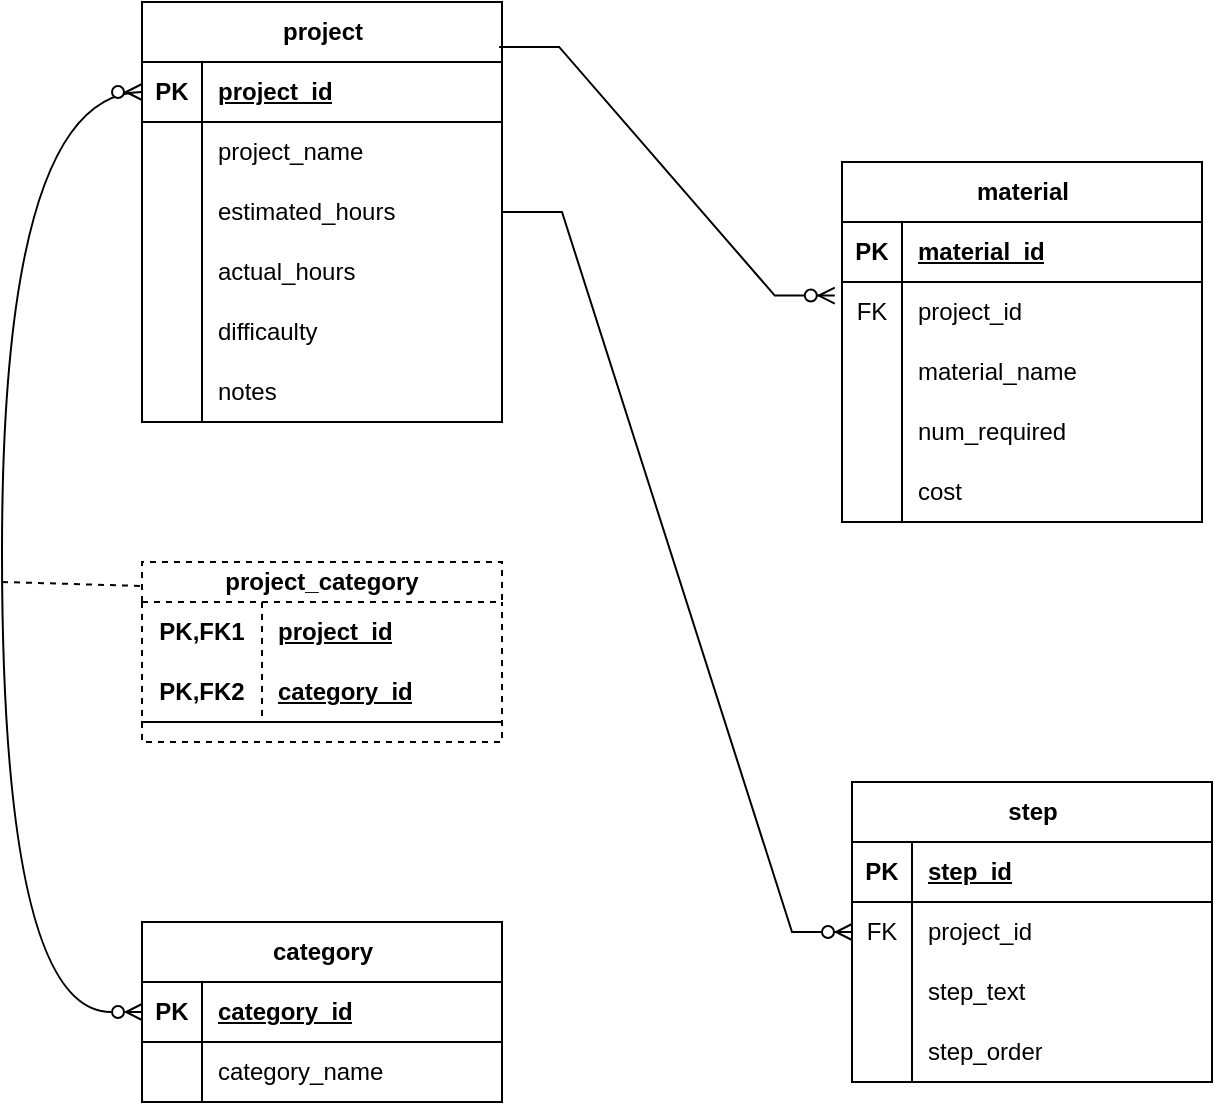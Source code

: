 <mxfile version="21.6.1" type="device">
  <diagram name="Page-1" id="LHMmTUmKfdHBFYVSPUr2">
    <mxGraphModel dx="1102" dy="995" grid="1" gridSize="10" guides="1" tooltips="1" connect="1" arrows="1" fold="1" page="1" pageScale="1" pageWidth="850" pageHeight="1100" math="0" shadow="0">
      <root>
        <mxCell id="0" />
        <mxCell id="1" parent="0" />
        <mxCell id="7Oyq-KrXp3SMDKITKIjY-1" value="material" style="shape=table;startSize=30;container=1;collapsible=1;childLayout=tableLayout;fixedRows=1;rowLines=0;fontStyle=1;align=center;resizeLast=1;html=1;" vertex="1" parent="1">
          <mxGeometry x="480" y="410" width="180" height="180" as="geometry" />
        </mxCell>
        <mxCell id="7Oyq-KrXp3SMDKITKIjY-2" value="" style="shape=tableRow;horizontal=0;startSize=0;swimlaneHead=0;swimlaneBody=0;fillColor=none;collapsible=0;dropTarget=0;points=[[0,0.5],[1,0.5]];portConstraint=eastwest;top=0;left=0;right=0;bottom=1;" vertex="1" parent="7Oyq-KrXp3SMDKITKIjY-1">
          <mxGeometry y="30" width="180" height="30" as="geometry" />
        </mxCell>
        <mxCell id="7Oyq-KrXp3SMDKITKIjY-3" value="PK" style="shape=partialRectangle;connectable=0;fillColor=none;top=0;left=0;bottom=0;right=0;fontStyle=1;overflow=hidden;whiteSpace=wrap;html=1;" vertex="1" parent="7Oyq-KrXp3SMDKITKIjY-2">
          <mxGeometry width="30" height="30" as="geometry">
            <mxRectangle width="30" height="30" as="alternateBounds" />
          </mxGeometry>
        </mxCell>
        <mxCell id="7Oyq-KrXp3SMDKITKIjY-4" value="material_id" style="shape=partialRectangle;connectable=0;fillColor=none;top=0;left=0;bottom=0;right=0;align=left;spacingLeft=6;fontStyle=5;overflow=hidden;whiteSpace=wrap;html=1;" vertex="1" parent="7Oyq-KrXp3SMDKITKIjY-2">
          <mxGeometry x="30" width="150" height="30" as="geometry">
            <mxRectangle width="150" height="30" as="alternateBounds" />
          </mxGeometry>
        </mxCell>
        <mxCell id="7Oyq-KrXp3SMDKITKIjY-5" value="" style="shape=tableRow;horizontal=0;startSize=0;swimlaneHead=0;swimlaneBody=0;fillColor=none;collapsible=0;dropTarget=0;points=[[0,0.5],[1,0.5]];portConstraint=eastwest;top=0;left=0;right=0;bottom=0;" vertex="1" parent="7Oyq-KrXp3SMDKITKIjY-1">
          <mxGeometry y="60" width="180" height="30" as="geometry" />
        </mxCell>
        <mxCell id="7Oyq-KrXp3SMDKITKIjY-6" value="FK" style="shape=partialRectangle;connectable=0;fillColor=none;top=0;left=0;bottom=0;right=0;editable=1;overflow=hidden;whiteSpace=wrap;html=1;" vertex="1" parent="7Oyq-KrXp3SMDKITKIjY-5">
          <mxGeometry width="30" height="30" as="geometry">
            <mxRectangle width="30" height="30" as="alternateBounds" />
          </mxGeometry>
        </mxCell>
        <mxCell id="7Oyq-KrXp3SMDKITKIjY-7" value="project_id" style="shape=partialRectangle;connectable=0;fillColor=none;top=0;left=0;bottom=0;right=0;align=left;spacingLeft=6;overflow=hidden;whiteSpace=wrap;html=1;" vertex="1" parent="7Oyq-KrXp3SMDKITKIjY-5">
          <mxGeometry x="30" width="150" height="30" as="geometry">
            <mxRectangle width="150" height="30" as="alternateBounds" />
          </mxGeometry>
        </mxCell>
        <mxCell id="7Oyq-KrXp3SMDKITKIjY-8" value="" style="shape=tableRow;horizontal=0;startSize=0;swimlaneHead=0;swimlaneBody=0;fillColor=none;collapsible=0;dropTarget=0;points=[[0,0.5],[1,0.5]];portConstraint=eastwest;top=0;left=0;right=0;bottom=0;" vertex="1" parent="7Oyq-KrXp3SMDKITKIjY-1">
          <mxGeometry y="90" width="180" height="30" as="geometry" />
        </mxCell>
        <mxCell id="7Oyq-KrXp3SMDKITKIjY-9" value="" style="shape=partialRectangle;connectable=0;fillColor=none;top=0;left=0;bottom=0;right=0;editable=1;overflow=hidden;whiteSpace=wrap;html=1;" vertex="1" parent="7Oyq-KrXp3SMDKITKIjY-8">
          <mxGeometry width="30" height="30" as="geometry">
            <mxRectangle width="30" height="30" as="alternateBounds" />
          </mxGeometry>
        </mxCell>
        <mxCell id="7Oyq-KrXp3SMDKITKIjY-10" value="material_name" style="shape=partialRectangle;connectable=0;fillColor=none;top=0;left=0;bottom=0;right=0;align=left;spacingLeft=6;overflow=hidden;whiteSpace=wrap;html=1;" vertex="1" parent="7Oyq-KrXp3SMDKITKIjY-8">
          <mxGeometry x="30" width="150" height="30" as="geometry">
            <mxRectangle width="150" height="30" as="alternateBounds" />
          </mxGeometry>
        </mxCell>
        <mxCell id="7Oyq-KrXp3SMDKITKIjY-11" value="" style="shape=tableRow;horizontal=0;startSize=0;swimlaneHead=0;swimlaneBody=0;fillColor=none;collapsible=0;dropTarget=0;points=[[0,0.5],[1,0.5]];portConstraint=eastwest;top=0;left=0;right=0;bottom=0;" vertex="1" parent="7Oyq-KrXp3SMDKITKIjY-1">
          <mxGeometry y="120" width="180" height="30" as="geometry" />
        </mxCell>
        <mxCell id="7Oyq-KrXp3SMDKITKIjY-12" value="" style="shape=partialRectangle;connectable=0;fillColor=none;top=0;left=0;bottom=0;right=0;editable=1;overflow=hidden;whiteSpace=wrap;html=1;" vertex="1" parent="7Oyq-KrXp3SMDKITKIjY-11">
          <mxGeometry width="30" height="30" as="geometry">
            <mxRectangle width="30" height="30" as="alternateBounds" />
          </mxGeometry>
        </mxCell>
        <mxCell id="7Oyq-KrXp3SMDKITKIjY-13" value="num_required" style="shape=partialRectangle;connectable=0;fillColor=none;top=0;left=0;bottom=0;right=0;align=left;spacingLeft=6;overflow=hidden;whiteSpace=wrap;html=1;" vertex="1" parent="7Oyq-KrXp3SMDKITKIjY-11">
          <mxGeometry x="30" width="150" height="30" as="geometry">
            <mxRectangle width="150" height="30" as="alternateBounds" />
          </mxGeometry>
        </mxCell>
        <mxCell id="7Oyq-KrXp3SMDKITKIjY-62" style="shape=tableRow;horizontal=0;startSize=0;swimlaneHead=0;swimlaneBody=0;fillColor=none;collapsible=0;dropTarget=0;points=[[0,0.5],[1,0.5]];portConstraint=eastwest;top=0;left=0;right=0;bottom=0;" vertex="1" parent="7Oyq-KrXp3SMDKITKIjY-1">
          <mxGeometry y="150" width="180" height="30" as="geometry" />
        </mxCell>
        <mxCell id="7Oyq-KrXp3SMDKITKIjY-63" style="shape=partialRectangle;connectable=0;fillColor=none;top=0;left=0;bottom=0;right=0;editable=1;overflow=hidden;whiteSpace=wrap;html=1;" vertex="1" parent="7Oyq-KrXp3SMDKITKIjY-62">
          <mxGeometry width="30" height="30" as="geometry">
            <mxRectangle width="30" height="30" as="alternateBounds" />
          </mxGeometry>
        </mxCell>
        <mxCell id="7Oyq-KrXp3SMDKITKIjY-64" value="cost" style="shape=partialRectangle;connectable=0;fillColor=none;top=0;left=0;bottom=0;right=0;align=left;spacingLeft=6;overflow=hidden;whiteSpace=wrap;html=1;" vertex="1" parent="7Oyq-KrXp3SMDKITKIjY-62">
          <mxGeometry x="30" width="150" height="30" as="geometry">
            <mxRectangle width="150" height="30" as="alternateBounds" />
          </mxGeometry>
        </mxCell>
        <mxCell id="7Oyq-KrXp3SMDKITKIjY-14" value="project" style="shape=table;startSize=30;container=1;collapsible=1;childLayout=tableLayout;fixedRows=1;rowLines=0;fontStyle=1;align=center;resizeLast=1;html=1;" vertex="1" parent="1">
          <mxGeometry x="130" y="330" width="180" height="210" as="geometry" />
        </mxCell>
        <mxCell id="7Oyq-KrXp3SMDKITKIjY-15" value="" style="shape=tableRow;horizontal=0;startSize=0;swimlaneHead=0;swimlaneBody=0;fillColor=none;collapsible=0;dropTarget=0;points=[[0,0.5],[1,0.5]];portConstraint=eastwest;top=0;left=0;right=0;bottom=1;" vertex="1" parent="7Oyq-KrXp3SMDKITKIjY-14">
          <mxGeometry y="30" width="180" height="30" as="geometry" />
        </mxCell>
        <mxCell id="7Oyq-KrXp3SMDKITKIjY-16" value="PK" style="shape=partialRectangle;connectable=0;fillColor=none;top=0;left=0;bottom=0;right=0;fontStyle=1;overflow=hidden;whiteSpace=wrap;html=1;" vertex="1" parent="7Oyq-KrXp3SMDKITKIjY-15">
          <mxGeometry width="30" height="30" as="geometry">
            <mxRectangle width="30" height="30" as="alternateBounds" />
          </mxGeometry>
        </mxCell>
        <mxCell id="7Oyq-KrXp3SMDKITKIjY-17" value="project_id" style="shape=partialRectangle;connectable=0;fillColor=none;top=0;left=0;bottom=0;right=0;align=left;spacingLeft=6;fontStyle=5;overflow=hidden;whiteSpace=wrap;html=1;" vertex="1" parent="7Oyq-KrXp3SMDKITKIjY-15">
          <mxGeometry x="30" width="150" height="30" as="geometry">
            <mxRectangle width="150" height="30" as="alternateBounds" />
          </mxGeometry>
        </mxCell>
        <mxCell id="7Oyq-KrXp3SMDKITKIjY-18" value="" style="shape=tableRow;horizontal=0;startSize=0;swimlaneHead=0;swimlaneBody=0;fillColor=none;collapsible=0;dropTarget=0;points=[[0,0.5],[1,0.5]];portConstraint=eastwest;top=0;left=0;right=0;bottom=0;" vertex="1" parent="7Oyq-KrXp3SMDKITKIjY-14">
          <mxGeometry y="60" width="180" height="30" as="geometry" />
        </mxCell>
        <mxCell id="7Oyq-KrXp3SMDKITKIjY-19" value="" style="shape=partialRectangle;connectable=0;fillColor=none;top=0;left=0;bottom=0;right=0;editable=1;overflow=hidden;whiteSpace=wrap;html=1;" vertex="1" parent="7Oyq-KrXp3SMDKITKIjY-18">
          <mxGeometry width="30" height="30" as="geometry">
            <mxRectangle width="30" height="30" as="alternateBounds" />
          </mxGeometry>
        </mxCell>
        <mxCell id="7Oyq-KrXp3SMDKITKIjY-20" value="project_name" style="shape=partialRectangle;connectable=0;fillColor=none;top=0;left=0;bottom=0;right=0;align=left;spacingLeft=6;overflow=hidden;whiteSpace=wrap;html=1;" vertex="1" parent="7Oyq-KrXp3SMDKITKIjY-18">
          <mxGeometry x="30" width="150" height="30" as="geometry">
            <mxRectangle width="150" height="30" as="alternateBounds" />
          </mxGeometry>
        </mxCell>
        <mxCell id="7Oyq-KrXp3SMDKITKIjY-21" value="" style="shape=tableRow;horizontal=0;startSize=0;swimlaneHead=0;swimlaneBody=0;fillColor=none;collapsible=0;dropTarget=0;points=[[0,0.5],[1,0.5]];portConstraint=eastwest;top=0;left=0;right=0;bottom=0;" vertex="1" parent="7Oyq-KrXp3SMDKITKIjY-14">
          <mxGeometry y="90" width="180" height="30" as="geometry" />
        </mxCell>
        <mxCell id="7Oyq-KrXp3SMDKITKIjY-22" value="" style="shape=partialRectangle;connectable=0;fillColor=none;top=0;left=0;bottom=0;right=0;editable=1;overflow=hidden;whiteSpace=wrap;html=1;" vertex="1" parent="7Oyq-KrXp3SMDKITKIjY-21">
          <mxGeometry width="30" height="30" as="geometry">
            <mxRectangle width="30" height="30" as="alternateBounds" />
          </mxGeometry>
        </mxCell>
        <mxCell id="7Oyq-KrXp3SMDKITKIjY-23" value="estimated_hours" style="shape=partialRectangle;connectable=0;fillColor=none;top=0;left=0;bottom=0;right=0;align=left;spacingLeft=6;overflow=hidden;whiteSpace=wrap;html=1;" vertex="1" parent="7Oyq-KrXp3SMDKITKIjY-21">
          <mxGeometry x="30" width="150" height="30" as="geometry">
            <mxRectangle width="150" height="30" as="alternateBounds" />
          </mxGeometry>
        </mxCell>
        <mxCell id="7Oyq-KrXp3SMDKITKIjY-24" value="" style="shape=tableRow;horizontal=0;startSize=0;swimlaneHead=0;swimlaneBody=0;fillColor=none;collapsible=0;dropTarget=0;points=[[0,0.5],[1,0.5]];portConstraint=eastwest;top=0;left=0;right=0;bottom=0;" vertex="1" parent="7Oyq-KrXp3SMDKITKIjY-14">
          <mxGeometry y="120" width="180" height="30" as="geometry" />
        </mxCell>
        <mxCell id="7Oyq-KrXp3SMDKITKIjY-25" value="" style="shape=partialRectangle;connectable=0;fillColor=none;top=0;left=0;bottom=0;right=0;editable=1;overflow=hidden;whiteSpace=wrap;html=1;" vertex="1" parent="7Oyq-KrXp3SMDKITKIjY-24">
          <mxGeometry width="30" height="30" as="geometry">
            <mxRectangle width="30" height="30" as="alternateBounds" />
          </mxGeometry>
        </mxCell>
        <mxCell id="7Oyq-KrXp3SMDKITKIjY-26" value="actual_hours" style="shape=partialRectangle;connectable=0;fillColor=none;top=0;left=0;bottom=0;right=0;align=left;spacingLeft=6;overflow=hidden;whiteSpace=wrap;html=1;" vertex="1" parent="7Oyq-KrXp3SMDKITKIjY-24">
          <mxGeometry x="30" width="150" height="30" as="geometry">
            <mxRectangle width="150" height="30" as="alternateBounds" />
          </mxGeometry>
        </mxCell>
        <mxCell id="7Oyq-KrXp3SMDKITKIjY-56" style="shape=tableRow;horizontal=0;startSize=0;swimlaneHead=0;swimlaneBody=0;fillColor=none;collapsible=0;dropTarget=0;points=[[0,0.5],[1,0.5]];portConstraint=eastwest;top=0;left=0;right=0;bottom=0;" vertex="1" parent="7Oyq-KrXp3SMDKITKIjY-14">
          <mxGeometry y="150" width="180" height="30" as="geometry" />
        </mxCell>
        <mxCell id="7Oyq-KrXp3SMDKITKIjY-57" style="shape=partialRectangle;connectable=0;fillColor=none;top=0;left=0;bottom=0;right=0;editable=1;overflow=hidden;whiteSpace=wrap;html=1;" vertex="1" parent="7Oyq-KrXp3SMDKITKIjY-56">
          <mxGeometry width="30" height="30" as="geometry">
            <mxRectangle width="30" height="30" as="alternateBounds" />
          </mxGeometry>
        </mxCell>
        <mxCell id="7Oyq-KrXp3SMDKITKIjY-58" value="difficaulty" style="shape=partialRectangle;connectable=0;fillColor=none;top=0;left=0;bottom=0;right=0;align=left;spacingLeft=6;overflow=hidden;whiteSpace=wrap;html=1;" vertex="1" parent="7Oyq-KrXp3SMDKITKIjY-56">
          <mxGeometry x="30" width="150" height="30" as="geometry">
            <mxRectangle width="150" height="30" as="alternateBounds" />
          </mxGeometry>
        </mxCell>
        <mxCell id="7Oyq-KrXp3SMDKITKIjY-53" style="shape=tableRow;horizontal=0;startSize=0;swimlaneHead=0;swimlaneBody=0;fillColor=none;collapsible=0;dropTarget=0;points=[[0,0.5],[1,0.5]];portConstraint=eastwest;top=0;left=0;right=0;bottom=0;" vertex="1" parent="7Oyq-KrXp3SMDKITKIjY-14">
          <mxGeometry y="180" width="180" height="30" as="geometry" />
        </mxCell>
        <mxCell id="7Oyq-KrXp3SMDKITKIjY-54" style="shape=partialRectangle;connectable=0;fillColor=none;top=0;left=0;bottom=0;right=0;editable=1;overflow=hidden;whiteSpace=wrap;html=1;" vertex="1" parent="7Oyq-KrXp3SMDKITKIjY-53">
          <mxGeometry width="30" height="30" as="geometry">
            <mxRectangle width="30" height="30" as="alternateBounds" />
          </mxGeometry>
        </mxCell>
        <mxCell id="7Oyq-KrXp3SMDKITKIjY-55" value="notes" style="shape=partialRectangle;connectable=0;fillColor=none;top=0;left=0;bottom=0;right=0;align=left;spacingLeft=6;overflow=hidden;whiteSpace=wrap;html=1;" vertex="1" parent="7Oyq-KrXp3SMDKITKIjY-53">
          <mxGeometry x="30" width="150" height="30" as="geometry">
            <mxRectangle width="150" height="30" as="alternateBounds" />
          </mxGeometry>
        </mxCell>
        <mxCell id="7Oyq-KrXp3SMDKITKIjY-27" value="category" style="shape=table;startSize=30;container=1;collapsible=1;childLayout=tableLayout;fixedRows=1;rowLines=0;fontStyle=1;align=center;resizeLast=1;html=1;" vertex="1" parent="1">
          <mxGeometry x="130" y="790" width="180" height="90" as="geometry" />
        </mxCell>
        <mxCell id="7Oyq-KrXp3SMDKITKIjY-28" value="" style="shape=tableRow;horizontal=0;startSize=0;swimlaneHead=0;swimlaneBody=0;fillColor=none;collapsible=0;dropTarget=0;points=[[0,0.5],[1,0.5]];portConstraint=eastwest;top=0;left=0;right=0;bottom=1;" vertex="1" parent="7Oyq-KrXp3SMDKITKIjY-27">
          <mxGeometry y="30" width="180" height="30" as="geometry" />
        </mxCell>
        <mxCell id="7Oyq-KrXp3SMDKITKIjY-29" value="PK" style="shape=partialRectangle;connectable=0;fillColor=none;top=0;left=0;bottom=0;right=0;fontStyle=1;overflow=hidden;whiteSpace=wrap;html=1;" vertex="1" parent="7Oyq-KrXp3SMDKITKIjY-28">
          <mxGeometry width="30" height="30" as="geometry">
            <mxRectangle width="30" height="30" as="alternateBounds" />
          </mxGeometry>
        </mxCell>
        <mxCell id="7Oyq-KrXp3SMDKITKIjY-30" value="category_id" style="shape=partialRectangle;connectable=0;fillColor=none;top=0;left=0;bottom=0;right=0;align=left;spacingLeft=6;fontStyle=5;overflow=hidden;whiteSpace=wrap;html=1;" vertex="1" parent="7Oyq-KrXp3SMDKITKIjY-28">
          <mxGeometry x="30" width="150" height="30" as="geometry">
            <mxRectangle width="150" height="30" as="alternateBounds" />
          </mxGeometry>
        </mxCell>
        <mxCell id="7Oyq-KrXp3SMDKITKIjY-31" value="" style="shape=tableRow;horizontal=0;startSize=0;swimlaneHead=0;swimlaneBody=0;fillColor=none;collapsible=0;dropTarget=0;points=[[0,0.5],[1,0.5]];portConstraint=eastwest;top=0;left=0;right=0;bottom=0;" vertex="1" parent="7Oyq-KrXp3SMDKITKIjY-27">
          <mxGeometry y="60" width="180" height="30" as="geometry" />
        </mxCell>
        <mxCell id="7Oyq-KrXp3SMDKITKIjY-32" value="" style="shape=partialRectangle;connectable=0;fillColor=none;top=0;left=0;bottom=0;right=0;editable=1;overflow=hidden;whiteSpace=wrap;html=1;" vertex="1" parent="7Oyq-KrXp3SMDKITKIjY-31">
          <mxGeometry width="30" height="30" as="geometry">
            <mxRectangle width="30" height="30" as="alternateBounds" />
          </mxGeometry>
        </mxCell>
        <mxCell id="7Oyq-KrXp3SMDKITKIjY-33" value="category_name" style="shape=partialRectangle;connectable=0;fillColor=none;top=0;left=0;bottom=0;right=0;align=left;spacingLeft=6;overflow=hidden;whiteSpace=wrap;html=1;" vertex="1" parent="7Oyq-KrXp3SMDKITKIjY-31">
          <mxGeometry x="30" width="150" height="30" as="geometry">
            <mxRectangle width="150" height="30" as="alternateBounds" />
          </mxGeometry>
        </mxCell>
        <mxCell id="7Oyq-KrXp3SMDKITKIjY-40" value="step" style="shape=table;startSize=30;container=1;collapsible=1;childLayout=tableLayout;fixedRows=1;rowLines=0;fontStyle=1;align=center;resizeLast=1;html=1;" vertex="1" parent="1">
          <mxGeometry x="485" y="720" width="180" height="150" as="geometry" />
        </mxCell>
        <mxCell id="7Oyq-KrXp3SMDKITKIjY-41" value="" style="shape=tableRow;horizontal=0;startSize=0;swimlaneHead=0;swimlaneBody=0;fillColor=none;collapsible=0;dropTarget=0;points=[[0,0.5],[1,0.5]];portConstraint=eastwest;top=0;left=0;right=0;bottom=1;" vertex="1" parent="7Oyq-KrXp3SMDKITKIjY-40">
          <mxGeometry y="30" width="180" height="30" as="geometry" />
        </mxCell>
        <mxCell id="7Oyq-KrXp3SMDKITKIjY-42" value="PK" style="shape=partialRectangle;connectable=0;fillColor=none;top=0;left=0;bottom=0;right=0;fontStyle=1;overflow=hidden;whiteSpace=wrap;html=1;" vertex="1" parent="7Oyq-KrXp3SMDKITKIjY-41">
          <mxGeometry width="30" height="30" as="geometry">
            <mxRectangle width="30" height="30" as="alternateBounds" />
          </mxGeometry>
        </mxCell>
        <mxCell id="7Oyq-KrXp3SMDKITKIjY-43" value="step_id" style="shape=partialRectangle;connectable=0;fillColor=none;top=0;left=0;bottom=0;right=0;align=left;spacingLeft=6;fontStyle=5;overflow=hidden;whiteSpace=wrap;html=1;" vertex="1" parent="7Oyq-KrXp3SMDKITKIjY-41">
          <mxGeometry x="30" width="150" height="30" as="geometry">
            <mxRectangle width="150" height="30" as="alternateBounds" />
          </mxGeometry>
        </mxCell>
        <mxCell id="7Oyq-KrXp3SMDKITKIjY-44" value="" style="shape=tableRow;horizontal=0;startSize=0;swimlaneHead=0;swimlaneBody=0;fillColor=none;collapsible=0;dropTarget=0;points=[[0,0.5],[1,0.5]];portConstraint=eastwest;top=0;left=0;right=0;bottom=0;" vertex="1" parent="7Oyq-KrXp3SMDKITKIjY-40">
          <mxGeometry y="60" width="180" height="30" as="geometry" />
        </mxCell>
        <mxCell id="7Oyq-KrXp3SMDKITKIjY-45" value="FK" style="shape=partialRectangle;connectable=0;fillColor=none;top=0;left=0;bottom=0;right=0;editable=1;overflow=hidden;whiteSpace=wrap;html=1;" vertex="1" parent="7Oyq-KrXp3SMDKITKIjY-44">
          <mxGeometry width="30" height="30" as="geometry">
            <mxRectangle width="30" height="30" as="alternateBounds" />
          </mxGeometry>
        </mxCell>
        <mxCell id="7Oyq-KrXp3SMDKITKIjY-46" value="project_id" style="shape=partialRectangle;connectable=0;fillColor=none;top=0;left=0;bottom=0;right=0;align=left;spacingLeft=6;overflow=hidden;whiteSpace=wrap;html=1;" vertex="1" parent="7Oyq-KrXp3SMDKITKIjY-44">
          <mxGeometry x="30" width="150" height="30" as="geometry">
            <mxRectangle width="150" height="30" as="alternateBounds" />
          </mxGeometry>
        </mxCell>
        <mxCell id="7Oyq-KrXp3SMDKITKIjY-47" value="" style="shape=tableRow;horizontal=0;startSize=0;swimlaneHead=0;swimlaneBody=0;fillColor=none;collapsible=0;dropTarget=0;points=[[0,0.5],[1,0.5]];portConstraint=eastwest;top=0;left=0;right=0;bottom=0;" vertex="1" parent="7Oyq-KrXp3SMDKITKIjY-40">
          <mxGeometry y="90" width="180" height="30" as="geometry" />
        </mxCell>
        <mxCell id="7Oyq-KrXp3SMDKITKIjY-48" value="" style="shape=partialRectangle;connectable=0;fillColor=none;top=0;left=0;bottom=0;right=0;editable=1;overflow=hidden;whiteSpace=wrap;html=1;" vertex="1" parent="7Oyq-KrXp3SMDKITKIjY-47">
          <mxGeometry width="30" height="30" as="geometry">
            <mxRectangle width="30" height="30" as="alternateBounds" />
          </mxGeometry>
        </mxCell>
        <mxCell id="7Oyq-KrXp3SMDKITKIjY-49" value="step_text" style="shape=partialRectangle;connectable=0;fillColor=none;top=0;left=0;bottom=0;right=0;align=left;spacingLeft=6;overflow=hidden;whiteSpace=wrap;html=1;" vertex="1" parent="7Oyq-KrXp3SMDKITKIjY-47">
          <mxGeometry x="30" width="150" height="30" as="geometry">
            <mxRectangle width="150" height="30" as="alternateBounds" />
          </mxGeometry>
        </mxCell>
        <mxCell id="7Oyq-KrXp3SMDKITKIjY-50" value="" style="shape=tableRow;horizontal=0;startSize=0;swimlaneHead=0;swimlaneBody=0;fillColor=none;collapsible=0;dropTarget=0;points=[[0,0.5],[1,0.5]];portConstraint=eastwest;top=0;left=0;right=0;bottom=0;" vertex="1" parent="7Oyq-KrXp3SMDKITKIjY-40">
          <mxGeometry y="120" width="180" height="30" as="geometry" />
        </mxCell>
        <mxCell id="7Oyq-KrXp3SMDKITKIjY-51" value="" style="shape=partialRectangle;connectable=0;fillColor=none;top=0;left=0;bottom=0;right=0;editable=1;overflow=hidden;whiteSpace=wrap;html=1;" vertex="1" parent="7Oyq-KrXp3SMDKITKIjY-50">
          <mxGeometry width="30" height="30" as="geometry">
            <mxRectangle width="30" height="30" as="alternateBounds" />
          </mxGeometry>
        </mxCell>
        <mxCell id="7Oyq-KrXp3SMDKITKIjY-52" value="step_order" style="shape=partialRectangle;connectable=0;fillColor=none;top=0;left=0;bottom=0;right=0;align=left;spacingLeft=6;overflow=hidden;whiteSpace=wrap;html=1;" vertex="1" parent="7Oyq-KrXp3SMDKITKIjY-50">
          <mxGeometry x="30" width="150" height="30" as="geometry">
            <mxRectangle width="150" height="30" as="alternateBounds" />
          </mxGeometry>
        </mxCell>
        <mxCell id="7Oyq-KrXp3SMDKITKIjY-65" value="project_category" style="shape=table;startSize=20;container=1;collapsible=1;childLayout=tableLayout;fixedRows=1;rowLines=0;fontStyle=1;align=center;resizeLast=1;html=1;whiteSpace=wrap;dashed=1;" vertex="1" parent="1">
          <mxGeometry x="130" y="610" width="180" height="90" as="geometry" />
        </mxCell>
        <mxCell id="7Oyq-KrXp3SMDKITKIjY-66" value="" style="shape=tableRow;horizontal=0;startSize=0;swimlaneHead=0;swimlaneBody=0;fillColor=none;collapsible=0;dropTarget=0;points=[[0,0.5],[1,0.5]];portConstraint=eastwest;top=0;left=0;right=0;bottom=0;html=1;" vertex="1" parent="7Oyq-KrXp3SMDKITKIjY-65">
          <mxGeometry y="20" width="180" height="30" as="geometry" />
        </mxCell>
        <mxCell id="7Oyq-KrXp3SMDKITKIjY-67" value="PK,FK1" style="shape=partialRectangle;connectable=0;fillColor=none;top=0;left=0;bottom=0;right=0;fontStyle=1;overflow=hidden;html=1;whiteSpace=wrap;" vertex="1" parent="7Oyq-KrXp3SMDKITKIjY-66">
          <mxGeometry width="60" height="30" as="geometry">
            <mxRectangle width="60" height="30" as="alternateBounds" />
          </mxGeometry>
        </mxCell>
        <mxCell id="7Oyq-KrXp3SMDKITKIjY-68" value="project_id" style="shape=partialRectangle;connectable=0;fillColor=none;top=0;left=0;bottom=0;right=0;align=left;spacingLeft=6;fontStyle=5;overflow=hidden;html=1;whiteSpace=wrap;" vertex="1" parent="7Oyq-KrXp3SMDKITKIjY-66">
          <mxGeometry x="60" width="120" height="30" as="geometry">
            <mxRectangle width="120" height="30" as="alternateBounds" />
          </mxGeometry>
        </mxCell>
        <mxCell id="7Oyq-KrXp3SMDKITKIjY-69" value="" style="shape=tableRow;horizontal=0;startSize=0;swimlaneHead=0;swimlaneBody=0;fillColor=none;collapsible=0;dropTarget=0;points=[[0,0.5],[1,0.5]];portConstraint=eastwest;top=0;left=0;right=0;bottom=1;html=1;" vertex="1" parent="7Oyq-KrXp3SMDKITKIjY-65">
          <mxGeometry y="50" width="180" height="30" as="geometry" />
        </mxCell>
        <mxCell id="7Oyq-KrXp3SMDKITKIjY-70" value="PK,FK2" style="shape=partialRectangle;connectable=0;fillColor=none;top=0;left=0;bottom=0;right=0;fontStyle=1;overflow=hidden;html=1;whiteSpace=wrap;" vertex="1" parent="7Oyq-KrXp3SMDKITKIjY-69">
          <mxGeometry width="60" height="30" as="geometry">
            <mxRectangle width="60" height="30" as="alternateBounds" />
          </mxGeometry>
        </mxCell>
        <mxCell id="7Oyq-KrXp3SMDKITKIjY-71" value="category_id" style="shape=partialRectangle;connectable=0;fillColor=none;top=0;left=0;bottom=0;right=0;align=left;spacingLeft=6;fontStyle=5;overflow=hidden;html=1;whiteSpace=wrap;" vertex="1" parent="7Oyq-KrXp3SMDKITKIjY-69">
          <mxGeometry x="60" width="120" height="30" as="geometry">
            <mxRectangle width="120" height="30" as="alternateBounds" />
          </mxGeometry>
        </mxCell>
        <mxCell id="7Oyq-KrXp3SMDKITKIjY-78" value="" style="edgeStyle=entityRelationEdgeStyle;fontSize=12;html=1;endArrow=ERzeroToMany;endFill=1;rounded=0;entryX=0;entryY=0.5;entryDx=0;entryDy=0;" edge="1" parent="1" source="7Oyq-KrXp3SMDKITKIjY-14" target="7Oyq-KrXp3SMDKITKIjY-44">
          <mxGeometry width="100" height="100" relative="1" as="geometry">
            <mxPoint x="380" y="860" as="sourcePoint" />
            <mxPoint x="480" y="760" as="targetPoint" />
          </mxGeometry>
        </mxCell>
        <mxCell id="7Oyq-KrXp3SMDKITKIjY-79" value="" style="edgeStyle=entityRelationEdgeStyle;fontSize=12;html=1;endArrow=ERzeroToMany;endFill=1;rounded=0;entryX=-0.02;entryY=0.226;entryDx=0;entryDy=0;entryPerimeter=0;exitX=0.992;exitY=0.107;exitDx=0;exitDy=0;exitPerimeter=0;" edge="1" parent="1" source="7Oyq-KrXp3SMDKITKIjY-14" target="7Oyq-KrXp3SMDKITKIjY-5">
          <mxGeometry width="100" height="100" relative="1" as="geometry">
            <mxPoint x="380" y="860" as="sourcePoint" />
            <mxPoint x="480" y="760" as="targetPoint" />
            <Array as="points">
              <mxPoint x="420" y="640" />
            </Array>
          </mxGeometry>
        </mxCell>
        <mxCell id="7Oyq-KrXp3SMDKITKIjY-80" value="" style="edgeStyle=orthogonalEdgeStyle;fontSize=12;html=1;endArrow=ERzeroToMany;endFill=1;rounded=0;entryX=0;entryY=0.5;entryDx=0;entryDy=0;exitX=0;exitY=0.5;exitDx=0;exitDy=0;curved=1;startArrow=ERzeroToMany;startFill=0;" edge="1" parent="1" source="7Oyq-KrXp3SMDKITKIjY-28" target="7Oyq-KrXp3SMDKITKIjY-15">
          <mxGeometry width="100" height="100" relative="1" as="geometry">
            <mxPoint x="60" y="820" as="sourcePoint" />
            <mxPoint x="80" y="380" as="targetPoint" />
            <Array as="points">
              <mxPoint x="60" y="835" />
              <mxPoint x="60" y="375" />
            </Array>
          </mxGeometry>
        </mxCell>
        <mxCell id="7Oyq-KrXp3SMDKITKIjY-83" value="" style="endArrow=none;html=1;rounded=0;entryX=-0.003;entryY=0.133;entryDx=0;entryDy=0;entryPerimeter=0;dashed=1;" edge="1" parent="1" target="7Oyq-KrXp3SMDKITKIjY-65">
          <mxGeometry relative="1" as="geometry">
            <mxPoint x="60" y="620" as="sourcePoint" />
            <mxPoint x="510" y="710" as="targetPoint" />
          </mxGeometry>
        </mxCell>
      </root>
    </mxGraphModel>
  </diagram>
</mxfile>
